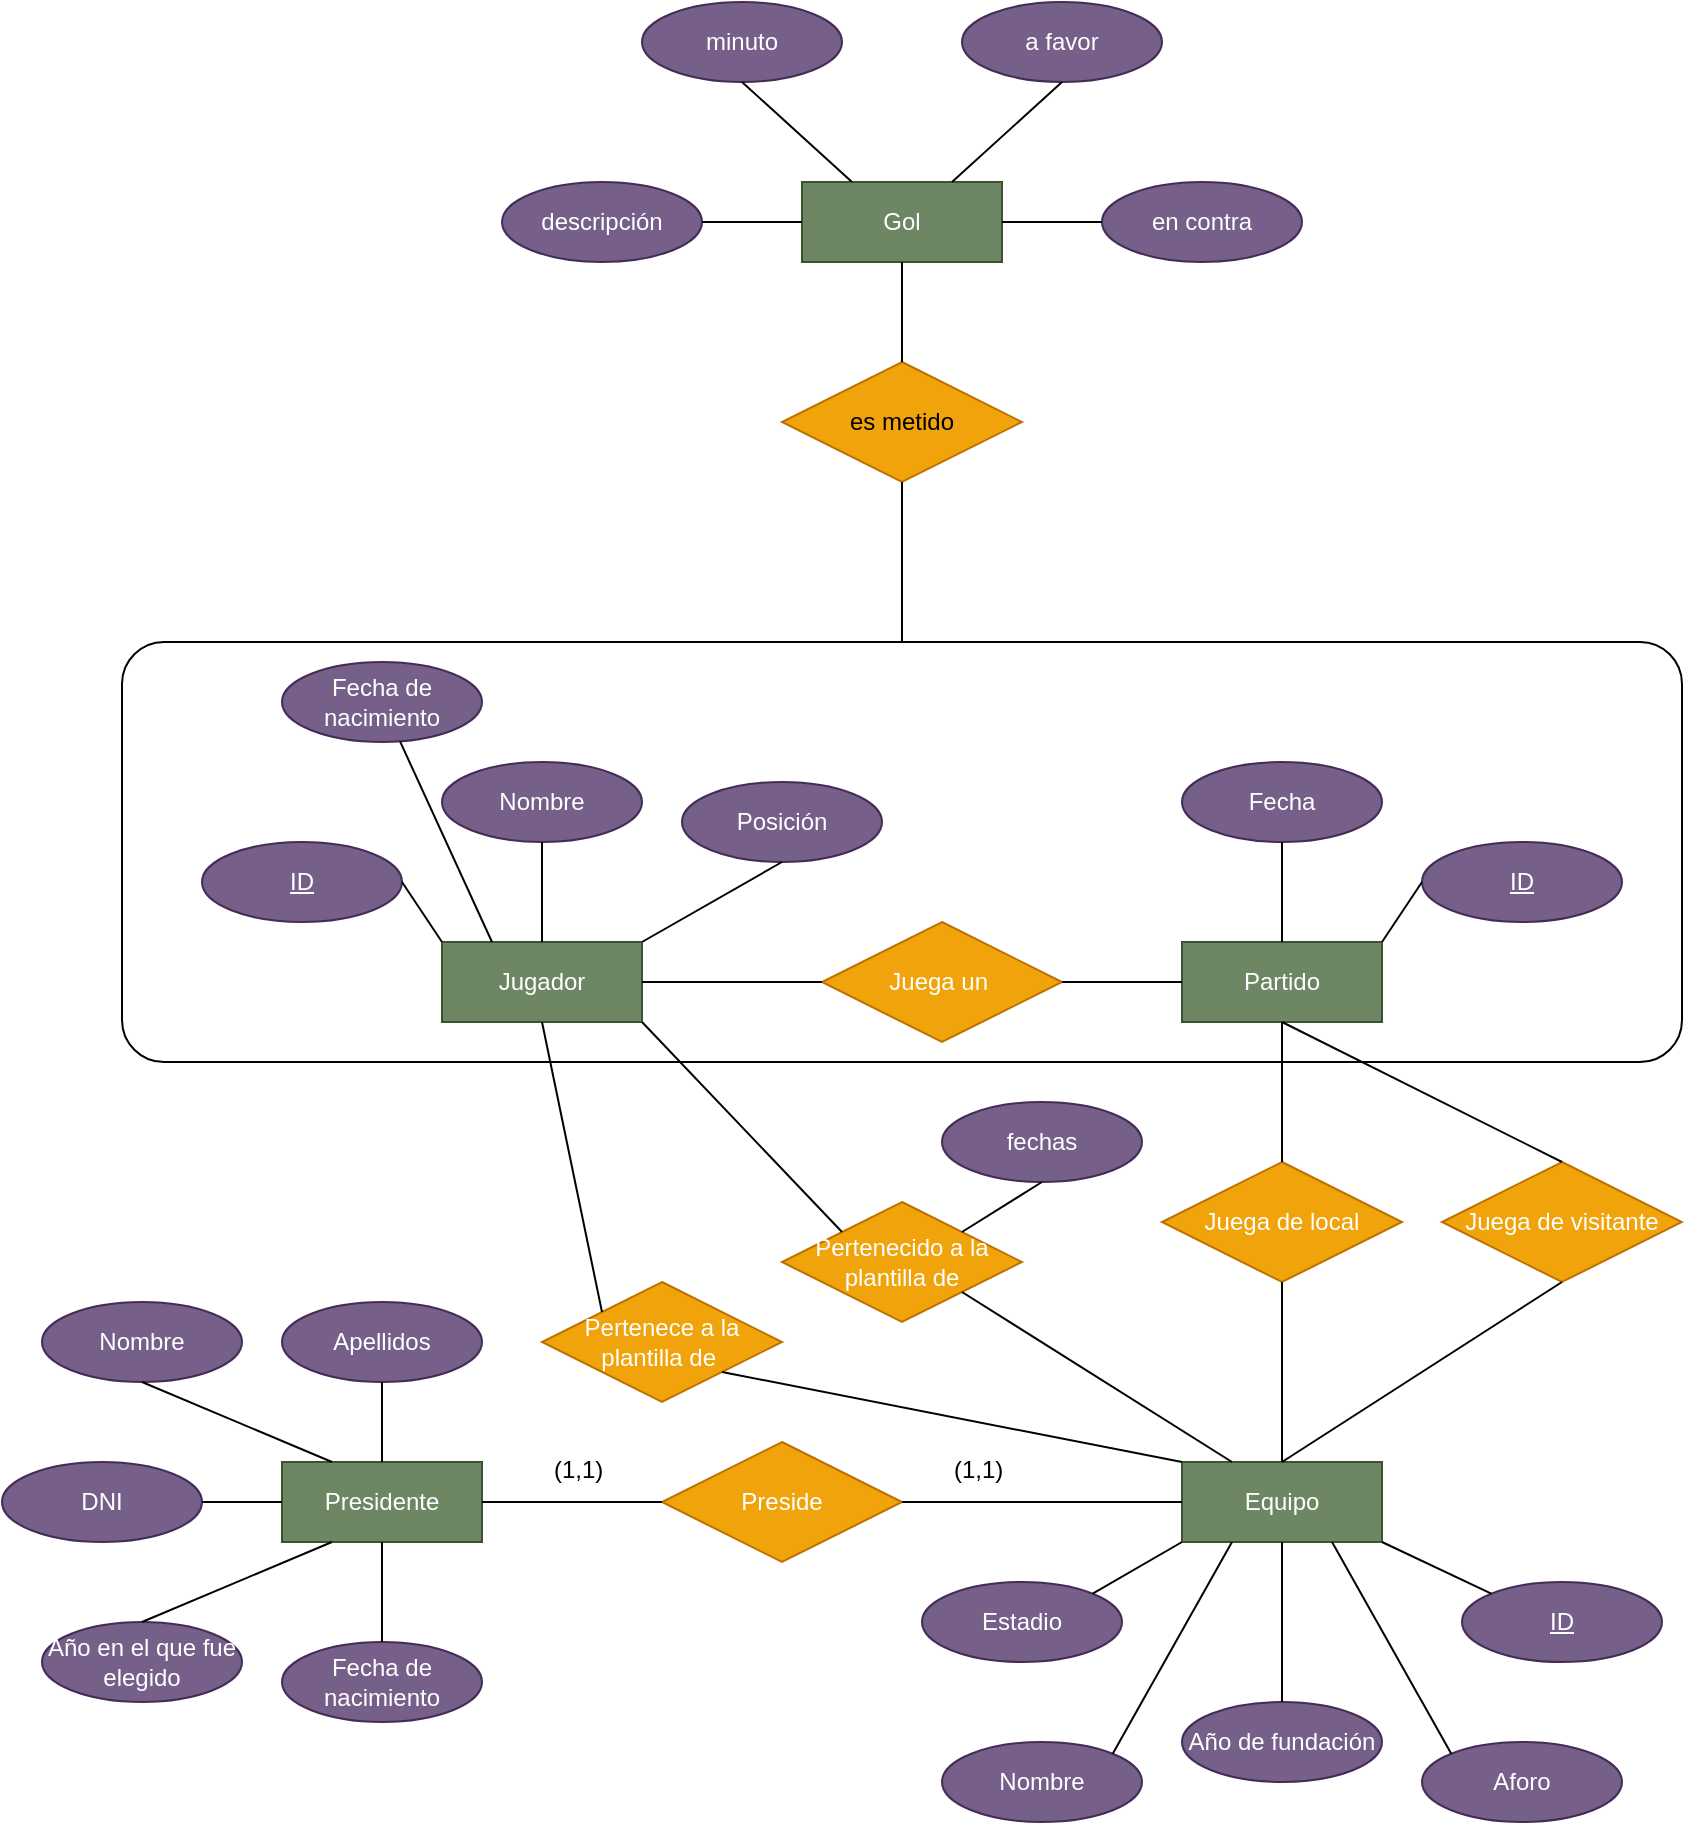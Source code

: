 <mxfile>
    <diagram id="qWlMLYQiTmPaZdYNREuA" name="Página-1">
        <mxGraphModel dx="977" dy="60645" grid="1" gridSize="10" guides="1" tooltips="1" connect="1" arrows="1" fold="1" page="1" pageScale="1" pageWidth="60000" pageHeight="60000" math="0" shadow="0">
            <root>
                <mxCell id="0"/>
                <mxCell id="1" parent="0"/>
                <mxCell id="2" value="Jugador" style="whiteSpace=wrap;html=1;align=center;fillColor=#6d8764;fontColor=#ffffff;strokeColor=#3A5431;" parent="1" vertex="1">
                    <mxGeometry x="300" y="90" width="100" height="40" as="geometry"/>
                </mxCell>
                <mxCell id="3" value="Nombre" style="ellipse;whiteSpace=wrap;html=1;align=center;fillColor=#76608a;strokeColor=#432D57;fontColor=#ffffff;" parent="1" vertex="1">
                    <mxGeometry x="300" width="100" height="40" as="geometry"/>
                </mxCell>
                <mxCell id="4" value="Fecha de nacimiento" style="ellipse;whiteSpace=wrap;html=1;align=center;fillColor=#76608a;strokeColor=#432D57;fontColor=#ffffff;" parent="1" vertex="1">
                    <mxGeometry x="220" y="-50" width="100" height="40" as="geometry"/>
                </mxCell>
                <mxCell id="6" value="ID" style="ellipse;whiteSpace=wrap;html=1;align=center;fontStyle=4;fillColor=#76608a;strokeColor=#432D57;fontColor=#ffffff;" parent="1" vertex="1">
                    <mxGeometry x="180" y="40" width="100" height="40" as="geometry"/>
                </mxCell>
                <mxCell id="8" value="Posición" style="ellipse;whiteSpace=wrap;html=1;align=center;fillColor=#76608a;strokeColor=#432D57;fontColor=#ffffff;" parent="1" vertex="1">
                    <mxGeometry x="420" y="10" width="100" height="40" as="geometry"/>
                </mxCell>
                <mxCell id="11" value="" style="endArrow=none;html=1;rounded=0;entryX=0.25;entryY=0;entryDx=0;entryDy=0;" parent="1" source="4" target="2" edge="1">
                    <mxGeometry relative="1" as="geometry">
                        <mxPoint x="230" y="180" as="sourcePoint"/>
                        <mxPoint x="360" y="110" as="targetPoint"/>
                    </mxGeometry>
                </mxCell>
                <mxCell id="12" value="" style="endArrow=none;html=1;rounded=0;exitX=1;exitY=0.5;exitDx=0;exitDy=0;entryX=0;entryY=0;entryDx=0;entryDy=0;" parent="1" source="6" target="2" edge="1">
                    <mxGeometry relative="1" as="geometry">
                        <mxPoint x="230" y="180" as="sourcePoint"/>
                        <mxPoint x="350" y="120" as="targetPoint"/>
                    </mxGeometry>
                </mxCell>
                <mxCell id="15" value="Equipo" style="whiteSpace=wrap;html=1;align=center;fillColor=#6d8764;fontColor=#ffffff;strokeColor=#3A5431;" parent="1" vertex="1">
                    <mxGeometry x="670" y="350" width="100" height="40" as="geometry"/>
                </mxCell>
                <mxCell id="30" value="Fecha" style="ellipse;whiteSpace=wrap;html=1;align=center;fillColor=#76608a;strokeColor=#432D57;fontColor=#ffffff;" parent="1" vertex="1">
                    <mxGeometry x="670" width="100" height="40" as="geometry"/>
                </mxCell>
                <mxCell id="37" value="Partido" style="whiteSpace=wrap;html=1;align=center;fillColor=#6d8764;fontColor=#ffffff;strokeColor=#3A5431;" parent="1" vertex="1">
                    <mxGeometry x="670" y="90" width="100" height="40" as="geometry"/>
                </mxCell>
                <mxCell id="41" value="ID" style="ellipse;whiteSpace=wrap;html=1;align=center;fontStyle=4;fillColor=#76608a;strokeColor=#432D57;fontColor=#ffffff;" parent="1" vertex="1">
                    <mxGeometry x="790" y="40" width="100" height="40" as="geometry"/>
                </mxCell>
                <mxCell id="44" value="" style="endArrow=none;html=1;rounded=0;exitX=0;exitY=0.5;exitDx=0;exitDy=0;entryX=1;entryY=0;entryDx=0;entryDy=0;" parent="1" source="41" target="37" edge="1">
                    <mxGeometry relative="1" as="geometry">
                        <mxPoint x="830" y="310" as="sourcePoint"/>
                        <mxPoint x="990" y="310" as="targetPoint"/>
                    </mxGeometry>
                </mxCell>
                <mxCell id="61" value="Juega de local" style="shape=rhombus;perimeter=rhombusPerimeter;whiteSpace=wrap;html=1;align=center;fillColor=#f0a30a;fontColor=#FFFFFF;strokeColor=#BD7000;" parent="1" vertex="1">
                    <mxGeometry x="660" y="200" width="120" height="60" as="geometry"/>
                </mxCell>
                <mxCell id="67" value="" style="endArrow=none;html=1;rounded=0;exitX=0.5;exitY=1;exitDx=0;exitDy=0;entryX=0.5;entryY=0;entryDx=0;entryDy=0;" parent="1" source="37" target="61" edge="1">
                    <mxGeometry relative="1" as="geometry">
                        <mxPoint x="650" y="220" as="sourcePoint"/>
                        <mxPoint x="810" y="220" as="targetPoint"/>
                    </mxGeometry>
                </mxCell>
                <mxCell id="79" value="" style="endArrow=none;html=1;rounded=0;exitX=0.5;exitY=1;exitDx=0;exitDy=0;entryX=0.5;entryY=0;entryDx=0;entryDy=0;" parent="1" source="3" target="2" edge="1">
                    <mxGeometry relative="1" as="geometry">
                        <mxPoint x="400" y="110" as="sourcePoint"/>
                        <mxPoint x="560" y="110" as="targetPoint"/>
                    </mxGeometry>
                </mxCell>
                <mxCell id="80" value="" style="endArrow=none;html=1;rounded=0;entryX=0.5;entryY=1;entryDx=0;entryDy=0;exitX=1;exitY=0;exitDx=0;exitDy=0;" parent="1" source="2" target="8" edge="1">
                    <mxGeometry relative="1" as="geometry">
                        <mxPoint x="400" y="110" as="sourcePoint"/>
                        <mxPoint x="560" y="110" as="targetPoint"/>
                    </mxGeometry>
                </mxCell>
                <mxCell id="81" value="Presidente" style="whiteSpace=wrap;html=1;align=center;fillColor=#6d8764;fontColor=#ffffff;strokeColor=#3A5431;" parent="1" vertex="1">
                    <mxGeometry x="220" y="350" width="100" height="40" as="geometry"/>
                </mxCell>
                <mxCell id="85" value="DNI" style="ellipse;whiteSpace=wrap;html=1;align=center;fillColor=#76608a;strokeColor=#432D57;fontColor=#ffffff;" parent="1" vertex="1">
                    <mxGeometry x="80" y="350" width="100" height="40" as="geometry"/>
                </mxCell>
                <mxCell id="86" value="Nombre" style="ellipse;whiteSpace=wrap;html=1;align=center;fillColor=#76608a;strokeColor=#432D57;fontColor=#ffffff;" parent="1" vertex="1">
                    <mxGeometry x="100" y="270" width="100" height="40" as="geometry"/>
                </mxCell>
                <mxCell id="87" value="Apellidos" style="ellipse;whiteSpace=wrap;html=1;align=center;fillColor=#76608a;strokeColor=#432D57;fontColor=#ffffff;" parent="1" vertex="1">
                    <mxGeometry x="220" y="270" width="100" height="40" as="geometry"/>
                </mxCell>
                <mxCell id="88" value="Fecha de nacimiento" style="ellipse;whiteSpace=wrap;html=1;align=center;fillColor=#76608a;strokeColor=#432D57;fontColor=#ffffff;" parent="1" vertex="1">
                    <mxGeometry x="220" y="440" width="100" height="40" as="geometry"/>
                </mxCell>
                <mxCell id="89" value="Año en el que fue elegido" style="ellipse;whiteSpace=wrap;html=1;align=center;fillColor=#76608a;strokeColor=#432D57;fontColor=#ffffff;" parent="1" vertex="1">
                    <mxGeometry x="100" y="430" width="100" height="40" as="geometry"/>
                </mxCell>
                <mxCell id="90" value="" style="endArrow=none;html=1;rounded=0;exitX=1;exitY=0.5;exitDx=0;exitDy=0;entryX=0;entryY=0.5;entryDx=0;entryDy=0;" parent="1" source="85" target="81" edge="1">
                    <mxGeometry relative="1" as="geometry">
                        <mxPoint x="130" y="340" as="sourcePoint"/>
                        <mxPoint x="290" y="340" as="targetPoint"/>
                    </mxGeometry>
                </mxCell>
                <mxCell id="91" value="" style="endArrow=none;html=1;rounded=0;exitX=0.5;exitY=0;exitDx=0;exitDy=0;entryX=0.25;entryY=1;entryDx=0;entryDy=0;" parent="1" source="89" target="81" edge="1">
                    <mxGeometry relative="1" as="geometry">
                        <mxPoint x="130" y="340" as="sourcePoint"/>
                        <mxPoint x="290" y="340" as="targetPoint"/>
                    </mxGeometry>
                </mxCell>
                <mxCell id="92" value="" style="endArrow=none;html=1;rounded=0;exitX=0.5;exitY=1;exitDx=0;exitDy=0;entryX=0.5;entryY=0;entryDx=0;entryDy=0;" parent="1" source="81" target="88" edge="1">
                    <mxGeometry relative="1" as="geometry">
                        <mxPoint x="130" y="340" as="sourcePoint"/>
                        <mxPoint x="290" y="340" as="targetPoint"/>
                    </mxGeometry>
                </mxCell>
                <mxCell id="93" value="" style="endArrow=none;html=1;rounded=0;exitX=0.5;exitY=1;exitDx=0;exitDy=0;entryX=0.25;entryY=0;entryDx=0;entryDy=0;" parent="1" source="86" target="81" edge="1">
                    <mxGeometry relative="1" as="geometry">
                        <mxPoint x="130" y="340" as="sourcePoint"/>
                        <mxPoint x="290" y="340" as="targetPoint"/>
                    </mxGeometry>
                </mxCell>
                <mxCell id="94" value="" style="endArrow=none;html=1;rounded=0;exitX=0.5;exitY=1;exitDx=0;exitDy=0;entryX=0.5;entryY=0;entryDx=0;entryDy=0;" parent="1" source="87" target="81" edge="1">
                    <mxGeometry relative="1" as="geometry">
                        <mxPoint x="130" y="340" as="sourcePoint"/>
                        <mxPoint x="290" y="340" as="targetPoint"/>
                    </mxGeometry>
                </mxCell>
                <mxCell id="102" value="Preside" style="shape=rhombus;perimeter=rhombusPerimeter;whiteSpace=wrap;html=1;align=center;fillColor=#f0a30a;fontColor=#FFFFFF;strokeColor=#BD7000;" parent="1" vertex="1">
                    <mxGeometry x="410" y="340" width="120" height="60" as="geometry"/>
                </mxCell>
                <mxCell id="103" value="" style="endArrow=none;html=1;rounded=0;exitX=1;exitY=0.5;exitDx=0;exitDy=0;entryX=0;entryY=0.5;entryDx=0;entryDy=0;" parent="1" source="81" target="102" edge="1">
                    <mxGeometry relative="1" as="geometry">
                        <mxPoint x="430" y="380" as="sourcePoint"/>
                        <mxPoint x="590" y="380" as="targetPoint"/>
                    </mxGeometry>
                </mxCell>
                <mxCell id="104" value="" style="endArrow=none;html=1;rounded=0;entryX=0;entryY=0.5;entryDx=0;entryDy=0;" parent="1" source="102" target="15" edge="1">
                    <mxGeometry relative="1" as="geometry">
                        <mxPoint x="430" y="380" as="sourcePoint"/>
                        <mxPoint x="590" y="380" as="targetPoint"/>
                    </mxGeometry>
                </mxCell>
                <mxCell id="106" value="(1,1)" style="text;strokeColor=none;fillColor=none;spacingLeft=4;spacingRight=4;overflow=hidden;rotatable=0;points=[[0,0.5],[1,0.5]];portConstraint=eastwest;fontSize=12;" parent="1" vertex="1">
                    <mxGeometry x="350" y="340" width="40" height="30" as="geometry"/>
                </mxCell>
                <mxCell id="107" value="(1,1)" style="text;strokeColor=none;fillColor=none;spacingLeft=4;spacingRight=4;overflow=hidden;rotatable=0;points=[[0,0.5],[1,0.5]];portConstraint=eastwest;fontSize=12;" parent="1" vertex="1">
                    <mxGeometry x="550" y="340" width="40" height="30" as="geometry"/>
                </mxCell>
                <mxCell id="165" value="" style="endArrow=none;html=1;rounded=0;exitX=0.5;exitY=0;exitDx=0;exitDy=0;entryX=0.5;entryY=1;entryDx=0;entryDy=0;" edge="1" parent="1" source="15" target="61">
                    <mxGeometry relative="1" as="geometry">
                        <mxPoint x="600" y="230" as="sourcePoint"/>
                        <mxPoint x="760" y="230" as="targetPoint"/>
                    </mxGeometry>
                </mxCell>
                <mxCell id="166" value="Juega de visitante" style="shape=rhombus;perimeter=rhombusPerimeter;whiteSpace=wrap;html=1;align=center;fillColor=#f0a30a;fontColor=#FFFFFF;strokeColor=#BD7000;" vertex="1" parent="1">
                    <mxGeometry x="800" y="200" width="120" height="60" as="geometry"/>
                </mxCell>
                <mxCell id="170" value="" style="endArrow=none;html=1;rounded=0;exitX=0.5;exitY=0;exitDx=0;exitDy=0;entryX=0.5;entryY=1;entryDx=0;entryDy=0;" edge="1" parent="1" source="15" target="166">
                    <mxGeometry relative="1" as="geometry">
                        <mxPoint x="610" y="210" as="sourcePoint"/>
                        <mxPoint x="770" y="210" as="targetPoint"/>
                    </mxGeometry>
                </mxCell>
                <mxCell id="171" value="" style="endArrow=none;html=1;rounded=0;entryX=0.5;entryY=1;entryDx=0;entryDy=0;exitX=0.5;exitY=0;exitDx=0;exitDy=0;" edge="1" parent="1" source="166" target="37">
                    <mxGeometry relative="1" as="geometry">
                        <mxPoint x="610" y="210" as="sourcePoint"/>
                        <mxPoint x="770" y="210" as="targetPoint"/>
                    </mxGeometry>
                </mxCell>
                <mxCell id="172" value="Pertenece a la plantilla de&amp;nbsp;" style="shape=rhombus;perimeter=rhombusPerimeter;whiteSpace=wrap;html=1;align=center;fillColor=#f0a30a;fontColor=#FFFFFF;strokeColor=#BD7000;" vertex="1" parent="1">
                    <mxGeometry x="350" y="260" width="120" height="60" as="geometry"/>
                </mxCell>
                <mxCell id="173" value="" style="endArrow=none;html=1;rounded=0;exitX=0.5;exitY=1;exitDx=0;exitDy=0;entryX=0;entryY=0;entryDx=0;entryDy=0;" edge="1" parent="1" source="2" target="172">
                    <mxGeometry relative="1" as="geometry">
                        <mxPoint x="630" y="280" as="sourcePoint"/>
                        <mxPoint x="790" y="280" as="targetPoint"/>
                    </mxGeometry>
                </mxCell>
                <mxCell id="174" value="" style="endArrow=none;html=1;rounded=0;exitX=1;exitY=1;exitDx=0;exitDy=0;entryX=0;entryY=0;entryDx=0;entryDy=0;" edge="1" parent="1" source="172" target="15">
                    <mxGeometry relative="1" as="geometry">
                        <mxPoint x="630" y="280" as="sourcePoint"/>
                        <mxPoint x="790" y="280" as="targetPoint"/>
                    </mxGeometry>
                </mxCell>
                <mxCell id="164" value="Gol" style="whiteSpace=wrap;html=1;align=center;fillColor=#6d8764;fontColor=#ffffff;strokeColor=#3A5431;" vertex="1" parent="1">
                    <mxGeometry x="480" y="-290" width="100" height="40" as="geometry"/>
                </mxCell>
                <mxCell id="177" value="Juega un&amp;nbsp;" style="shape=rhombus;perimeter=rhombusPerimeter;whiteSpace=wrap;html=1;align=center;fillColor=#f0a30a;fontColor=#FFFFFF;strokeColor=#BD7000;" vertex="1" parent="1">
                    <mxGeometry x="490" y="80" width="120" height="60" as="geometry"/>
                </mxCell>
                <mxCell id="179" value="" style="endArrow=none;html=1;rounded=0;exitX=1;exitY=0.5;exitDx=0;exitDy=0;entryX=0;entryY=0.5;entryDx=0;entryDy=0;" edge="1" parent="1" source="2" target="177">
                    <mxGeometry relative="1" as="geometry">
                        <mxPoint x="470" y="190" as="sourcePoint"/>
                        <mxPoint x="630" y="190" as="targetPoint"/>
                    </mxGeometry>
                </mxCell>
                <mxCell id="180" value="" style="endArrow=none;html=1;rounded=0;exitX=1;exitY=0.5;exitDx=0;exitDy=0;entryX=0;entryY=0.5;entryDx=0;entryDy=0;" edge="1" parent="1" source="177" target="37">
                    <mxGeometry relative="1" as="geometry">
                        <mxPoint x="470" y="190" as="sourcePoint"/>
                        <mxPoint x="630" y="190" as="targetPoint"/>
                    </mxGeometry>
                </mxCell>
                <mxCell id="182" value="Pertenecido a la plantilla de" style="shape=rhombus;perimeter=rhombusPerimeter;whiteSpace=wrap;html=1;align=center;fillColor=#f0a30a;fontColor=#FFFFFF;strokeColor=#BD7000;" vertex="1" parent="1">
                    <mxGeometry x="470" y="220" width="120" height="60" as="geometry"/>
                </mxCell>
                <mxCell id="183" value="" style="endArrow=none;html=1;rounded=0;exitX=1;exitY=1;exitDx=0;exitDy=0;entryX=0;entryY=0;entryDx=0;entryDy=0;" edge="1" parent="1" source="2" target="182">
                    <mxGeometry relative="1" as="geometry">
                        <mxPoint x="440" y="140" as="sourcePoint"/>
                        <mxPoint x="600" y="140" as="targetPoint"/>
                    </mxGeometry>
                </mxCell>
                <mxCell id="184" value="" style="endArrow=none;html=1;rounded=0;entryX=0.25;entryY=0;entryDx=0;entryDy=0;exitX=1;exitY=1;exitDx=0;exitDy=0;" edge="1" parent="1" source="182" target="15">
                    <mxGeometry relative="1" as="geometry">
                        <mxPoint x="440" y="140" as="sourcePoint"/>
                        <mxPoint x="600" y="140" as="targetPoint"/>
                    </mxGeometry>
                </mxCell>
                <mxCell id="185" value="" style="endArrow=none;html=1;rounded=0;fontColor=#FFFFFF;entryX=0.5;entryY=1;entryDx=0;entryDy=0;exitX=0.5;exitY=0;exitDx=0;exitDy=0;" edge="1" parent="1" source="37" target="30">
                    <mxGeometry relative="1" as="geometry">
                        <mxPoint x="420" y="-10" as="sourcePoint"/>
                        <mxPoint x="580" y="-10" as="targetPoint"/>
                    </mxGeometry>
                </mxCell>
                <mxCell id="186" value="" style="rounded=1;arcSize=10;whiteSpace=wrap;html=1;align=center;fontColor=#FFFFFF;fillColor=none;" vertex="1" parent="1">
                    <mxGeometry x="140" y="-60" width="780" height="210" as="geometry"/>
                </mxCell>
                <mxCell id="188" value="Nombre" style="ellipse;whiteSpace=wrap;html=1;align=center;fontColor=#ffffff;fillColor=#76608a;strokeColor=#432D57;" vertex="1" parent="1">
                    <mxGeometry x="550" y="490" width="100" height="40" as="geometry"/>
                </mxCell>
                <mxCell id="189" value="Estadio" style="ellipse;whiteSpace=wrap;html=1;align=center;fontColor=#ffffff;fillColor=#76608a;strokeColor=#432D57;" vertex="1" parent="1">
                    <mxGeometry x="540" y="410" width="100" height="40" as="geometry"/>
                </mxCell>
                <mxCell id="190" value="Aforo" style="ellipse;whiteSpace=wrap;html=1;align=center;fontColor=#ffffff;fillColor=#76608a;strokeColor=#432D57;" vertex="1" parent="1">
                    <mxGeometry x="790" y="490" width="100" height="40" as="geometry"/>
                </mxCell>
                <mxCell id="191" value="Año de fundación" style="ellipse;whiteSpace=wrap;html=1;align=center;fontColor=#ffffff;fillColor=#76608a;strokeColor=#432D57;" vertex="1" parent="1">
                    <mxGeometry x="670" y="470" width="100" height="40" as="geometry"/>
                </mxCell>
                <mxCell id="193" value="ID" style="ellipse;whiteSpace=wrap;html=1;align=center;fontStyle=4;fontColor=#ffffff;fillColor=#76608a;strokeColor=#432D57;" vertex="1" parent="1">
                    <mxGeometry x="810" y="410" width="100" height="40" as="geometry"/>
                </mxCell>
                <mxCell id="195" value="" style="endArrow=none;html=1;rounded=0;fontColor=#FFFFFF;exitX=1;exitY=0;exitDx=0;exitDy=0;entryX=0;entryY=1;entryDx=0;entryDy=0;" edge="1" parent="1" source="189" target="15">
                    <mxGeometry relative="1" as="geometry">
                        <mxPoint x="510" y="340" as="sourcePoint"/>
                        <mxPoint x="670" y="340" as="targetPoint"/>
                    </mxGeometry>
                </mxCell>
                <mxCell id="196" value="" style="endArrow=none;html=1;rounded=0;fontColor=#FFFFFF;exitX=1;exitY=0;exitDx=0;exitDy=0;entryX=0.25;entryY=1;entryDx=0;entryDy=0;" edge="1" parent="1" source="188" target="15">
                    <mxGeometry relative="1" as="geometry">
                        <mxPoint x="510" y="340" as="sourcePoint"/>
                        <mxPoint x="670" y="340" as="targetPoint"/>
                    </mxGeometry>
                </mxCell>
                <mxCell id="197" value="" style="endArrow=none;html=1;rounded=0;fontColor=#FFFFFF;exitX=0.5;exitY=0;exitDx=0;exitDy=0;entryX=0.5;entryY=1;entryDx=0;entryDy=0;" edge="1" parent="1" source="191" target="15">
                    <mxGeometry relative="1" as="geometry">
                        <mxPoint x="510" y="340" as="sourcePoint"/>
                        <mxPoint x="670" y="340" as="targetPoint"/>
                    </mxGeometry>
                </mxCell>
                <mxCell id="198" value="" style="endArrow=none;html=1;rounded=0;fontColor=#FFFFFF;entryX=0.75;entryY=1;entryDx=0;entryDy=0;exitX=0;exitY=0;exitDx=0;exitDy=0;" edge="1" parent="1" source="190" target="15">
                    <mxGeometry relative="1" as="geometry">
                        <mxPoint x="510" y="340" as="sourcePoint"/>
                        <mxPoint x="670" y="340" as="targetPoint"/>
                    </mxGeometry>
                </mxCell>
                <mxCell id="199" value="" style="endArrow=none;html=1;rounded=0;fontColor=#FFFFFF;exitX=0;exitY=0;exitDx=0;exitDy=0;entryX=1;entryY=1;entryDx=0;entryDy=0;" edge="1" parent="1" source="193" target="15">
                    <mxGeometry relative="1" as="geometry">
                        <mxPoint x="510" y="340" as="sourcePoint"/>
                        <mxPoint x="670" y="340" as="targetPoint"/>
                    </mxGeometry>
                </mxCell>
                <mxCell id="200" value="es metido" style="shape=rhombus;perimeter=rhombusPerimeter;whiteSpace=wrap;html=1;align=center;fontColor=#000000;fillColor=#f0a30a;strokeColor=#BD7000;" vertex="1" parent="1">
                    <mxGeometry x="470" y="-200" width="120" height="60" as="geometry"/>
                </mxCell>
                <mxCell id="201" value="" style="endArrow=none;html=1;rounded=0;fontColor=#FFFFFF;exitX=0.5;exitY=1;exitDx=0;exitDy=0;entryX=0.5;entryY=0;entryDx=0;entryDy=0;" edge="1" parent="1" source="164" target="200">
                    <mxGeometry relative="1" as="geometry">
                        <mxPoint x="510" y="-50" as="sourcePoint"/>
                        <mxPoint x="670" y="-50" as="targetPoint"/>
                    </mxGeometry>
                </mxCell>
                <mxCell id="202" value="" style="endArrow=none;html=1;rounded=0;fontColor=#FFFFFF;exitX=0.5;exitY=1;exitDx=0;exitDy=0;entryX=0.5;entryY=0;entryDx=0;entryDy=0;" edge="1" parent="1" source="200" target="186">
                    <mxGeometry relative="1" as="geometry">
                        <mxPoint x="510" y="-50" as="sourcePoint"/>
                        <mxPoint x="670" y="-50" as="targetPoint"/>
                    </mxGeometry>
                </mxCell>
                <mxCell id="204" value="a favor" style="ellipse;whiteSpace=wrap;html=1;align=center;fontColor=#ffffff;fillColor=#76608a;strokeColor=#432D57;" vertex="1" parent="1">
                    <mxGeometry x="560" y="-380" width="100" height="40" as="geometry"/>
                </mxCell>
                <mxCell id="205" value="en contra" style="ellipse;whiteSpace=wrap;html=1;align=center;fontColor=#ffffff;fillColor=#76608a;strokeColor=#432D57;" vertex="1" parent="1">
                    <mxGeometry x="630" y="-290" width="100" height="40" as="geometry"/>
                </mxCell>
                <mxCell id="206" value="minuto" style="ellipse;whiteSpace=wrap;html=1;align=center;fontColor=#ffffff;fillColor=#76608a;strokeColor=#432D57;" vertex="1" parent="1">
                    <mxGeometry x="400" y="-380" width="100" height="40" as="geometry"/>
                </mxCell>
                <mxCell id="207" value="descripción" style="ellipse;whiteSpace=wrap;html=1;align=center;fontColor=#ffffff;fillColor=#76608a;strokeColor=#432D57;" vertex="1" parent="1">
                    <mxGeometry x="330" y="-290" width="100" height="40" as="geometry"/>
                </mxCell>
                <mxCell id="208" value="" style="endArrow=none;html=1;rounded=0;fontColor=#FFFFFF;exitX=1;exitY=0.5;exitDx=0;exitDy=0;entryX=0;entryY=0.5;entryDx=0;entryDy=0;" edge="1" parent="1" source="207" target="164">
                    <mxGeometry relative="1" as="geometry">
                        <mxPoint x="440" y="-190" as="sourcePoint"/>
                        <mxPoint x="600" y="-190" as="targetPoint"/>
                    </mxGeometry>
                </mxCell>
                <mxCell id="209" value="" style="endArrow=none;html=1;rounded=0;fontColor=#FFFFFF;exitX=0.5;exitY=1;exitDx=0;exitDy=0;entryX=0.25;entryY=0;entryDx=0;entryDy=0;" edge="1" parent="1" source="206" target="164">
                    <mxGeometry relative="1" as="geometry">
                        <mxPoint x="440" y="-190" as="sourcePoint"/>
                        <mxPoint x="600" y="-190" as="targetPoint"/>
                    </mxGeometry>
                </mxCell>
                <mxCell id="210" value="" style="endArrow=none;html=1;rounded=0;fontColor=#FFFFFF;exitX=0.5;exitY=1;exitDx=0;exitDy=0;entryX=0.75;entryY=0;entryDx=0;entryDy=0;" edge="1" parent="1" source="204" target="164">
                    <mxGeometry relative="1" as="geometry">
                        <mxPoint x="440" y="-190" as="sourcePoint"/>
                        <mxPoint x="600" y="-190" as="targetPoint"/>
                    </mxGeometry>
                </mxCell>
                <mxCell id="211" value="" style="endArrow=none;html=1;rounded=0;fontColor=#FFFFFF;exitX=0;exitY=0.5;exitDx=0;exitDy=0;entryX=1;entryY=0.5;entryDx=0;entryDy=0;" edge="1" parent="1" source="205" target="164">
                    <mxGeometry relative="1" as="geometry">
                        <mxPoint x="440" y="-190" as="sourcePoint"/>
                        <mxPoint x="600" y="-190" as="targetPoint"/>
                    </mxGeometry>
                </mxCell>
                <mxCell id="212" value="fechas" style="ellipse;whiteSpace=wrap;html=1;align=center;fontColor=#ffffff;fillColor=#76608a;strokeColor=#432D57;" vertex="1" parent="1">
                    <mxGeometry x="550" y="170" width="100" height="40" as="geometry"/>
                </mxCell>
                <mxCell id="213" value="" style="endArrow=none;html=1;rounded=0;fontColor=#FFFFFF;entryX=0.5;entryY=1;entryDx=0;entryDy=0;exitX=1;exitY=0;exitDx=0;exitDy=0;" edge="1" parent="1" source="182" target="212">
                    <mxGeometry relative="1" as="geometry">
                        <mxPoint x="480" y="210" as="sourcePoint"/>
                        <mxPoint x="600" y="130" as="targetPoint"/>
                    </mxGeometry>
                </mxCell>
            </root>
        </mxGraphModel>
    </diagram>
</mxfile>